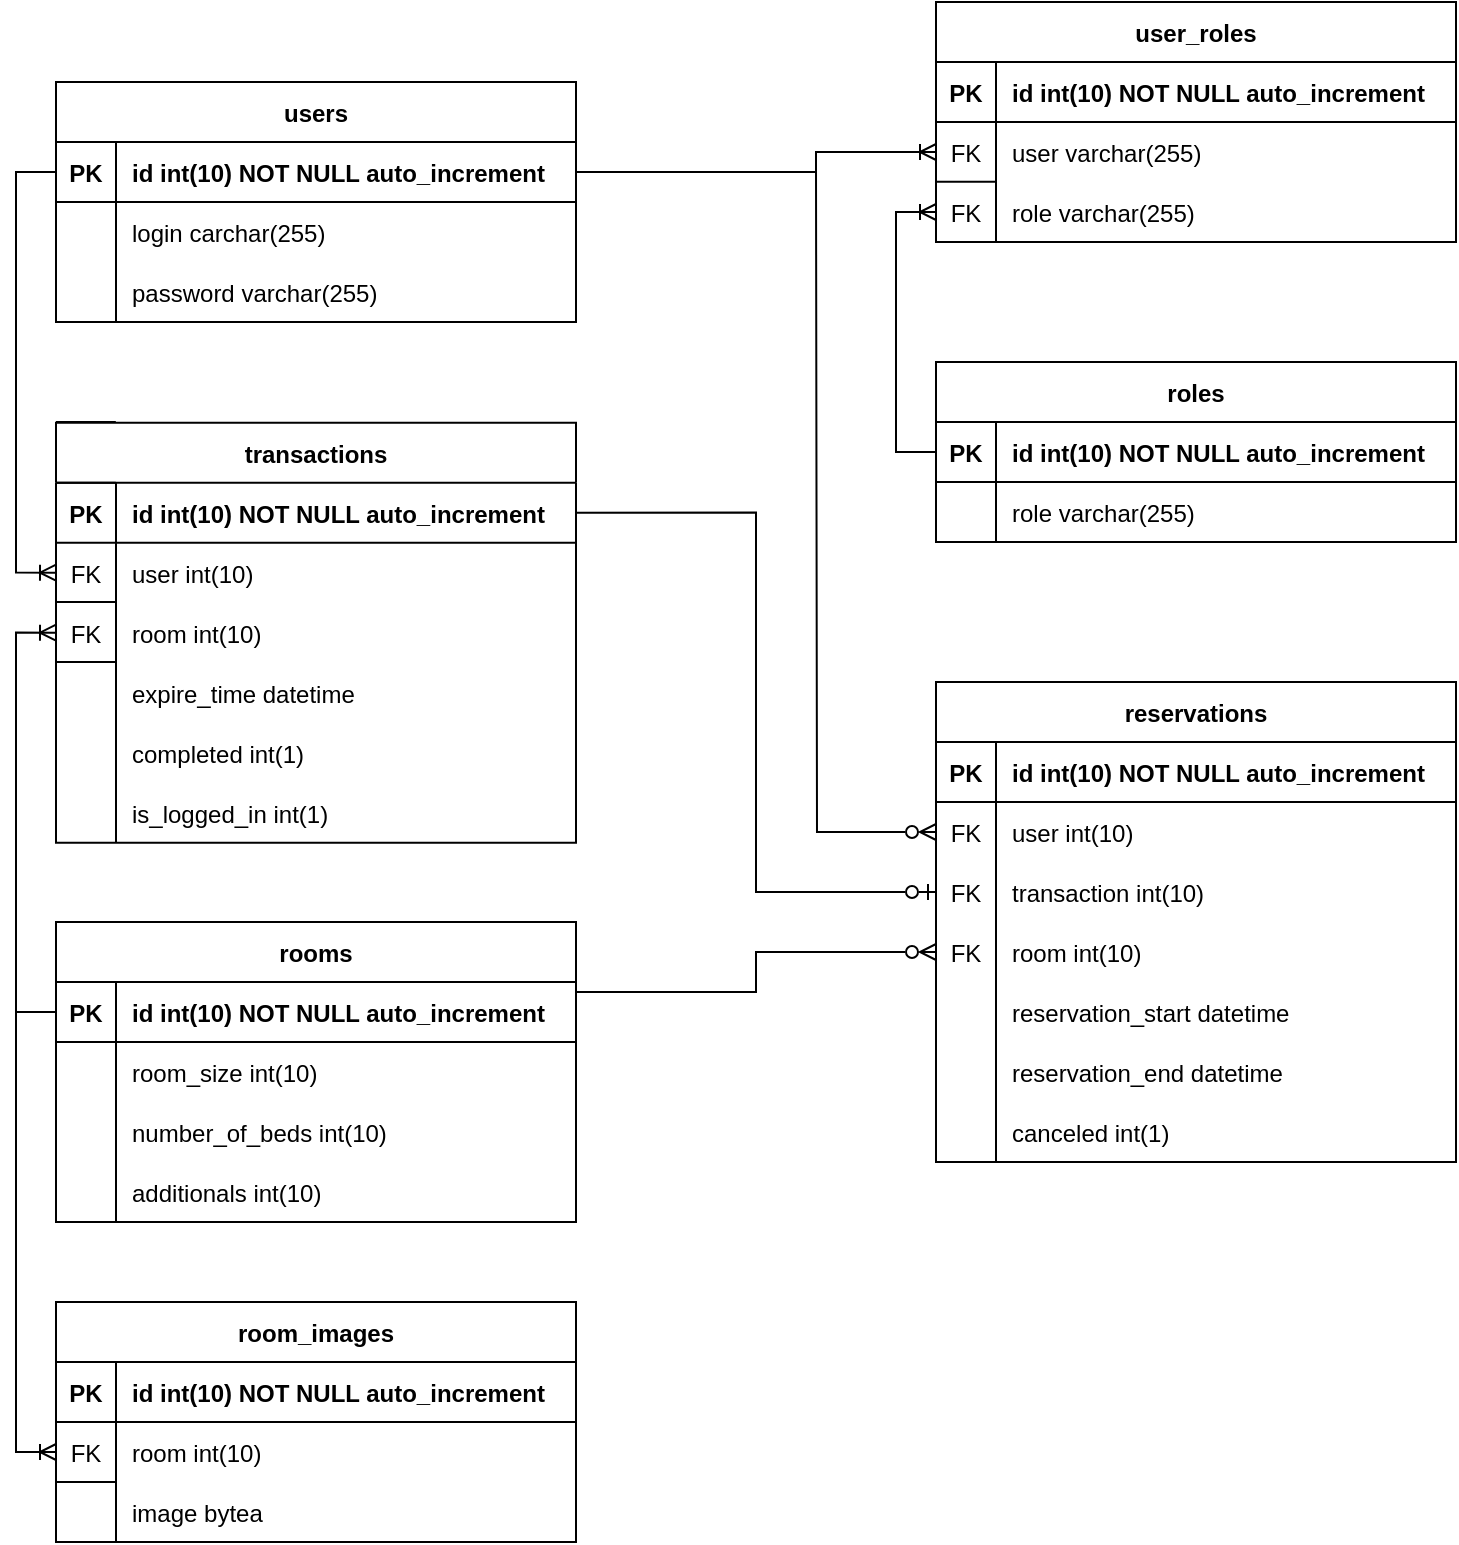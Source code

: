 <mxfile version="20.8.2" type="device"><diagram id="AGiKqe2fsRM53m2WQY0e" name="Strona-1"><mxGraphModel dx="1741" dy="948" grid="1" gridSize="10" guides="1" tooltips="1" connect="1" arrows="1" fold="1" page="1" pageScale="1" pageWidth="1169" pageHeight="1654" math="0" shadow="0"><root><mxCell id="0"/><mxCell id="1" parent="0"/><mxCell id="vY8klXReq7GMoU9JXQKn-1" value="users" style="shape=table;startSize=30;container=1;collapsible=1;childLayout=tableLayout;fixedRows=1;rowLines=0;fontStyle=1;align=center;resizeLast=1;" vertex="1" parent="1"><mxGeometry x="380" y="100" width="260" height="120" as="geometry"/></mxCell><mxCell id="vY8klXReq7GMoU9JXQKn-2" value="" style="shape=tableRow;horizontal=0;startSize=0;swimlaneHead=0;swimlaneBody=0;fillColor=none;collapsible=0;dropTarget=0;points=[[0,0.5],[1,0.5]];portConstraint=eastwest;top=0;left=0;right=0;bottom=1;" vertex="1" parent="vY8klXReq7GMoU9JXQKn-1"><mxGeometry y="30" width="260" height="30" as="geometry"/></mxCell><mxCell id="vY8klXReq7GMoU9JXQKn-3" value="PK" style="shape=partialRectangle;connectable=0;fillColor=none;top=0;left=0;bottom=0;right=0;fontStyle=1;overflow=hidden;" vertex="1" parent="vY8klXReq7GMoU9JXQKn-2"><mxGeometry width="30" height="30" as="geometry"><mxRectangle width="30" height="30" as="alternateBounds"/></mxGeometry></mxCell><mxCell id="vY8klXReq7GMoU9JXQKn-4" value="id int(10) NOT NULL auto_increment" style="shape=partialRectangle;connectable=0;fillColor=none;top=0;left=0;bottom=0;right=0;align=left;spacingLeft=6;fontStyle=1;overflow=hidden;" vertex="1" parent="vY8klXReq7GMoU9JXQKn-2"><mxGeometry x="30" width="230" height="30" as="geometry"><mxRectangle width="230" height="30" as="alternateBounds"/></mxGeometry></mxCell><mxCell id="vY8klXReq7GMoU9JXQKn-5" value="" style="shape=tableRow;horizontal=0;startSize=0;swimlaneHead=0;swimlaneBody=0;fillColor=none;collapsible=0;dropTarget=0;points=[[0,0.5],[1,0.5]];portConstraint=eastwest;top=0;left=0;right=0;bottom=0;" vertex="1" parent="vY8klXReq7GMoU9JXQKn-1"><mxGeometry y="60" width="260" height="30" as="geometry"/></mxCell><mxCell id="vY8klXReq7GMoU9JXQKn-6" value="" style="shape=partialRectangle;connectable=0;fillColor=none;top=0;left=0;bottom=0;right=0;editable=1;overflow=hidden;" vertex="1" parent="vY8klXReq7GMoU9JXQKn-5"><mxGeometry width="30" height="30" as="geometry"><mxRectangle width="30" height="30" as="alternateBounds"/></mxGeometry></mxCell><mxCell id="vY8klXReq7GMoU9JXQKn-7" value="login carchar(255)" style="shape=partialRectangle;connectable=0;fillColor=none;top=0;left=0;bottom=0;right=0;align=left;spacingLeft=6;overflow=hidden;" vertex="1" parent="vY8klXReq7GMoU9JXQKn-5"><mxGeometry x="30" width="230" height="30" as="geometry"><mxRectangle width="230" height="30" as="alternateBounds"/></mxGeometry></mxCell><mxCell id="vY8klXReq7GMoU9JXQKn-8" value="" style="shape=tableRow;horizontal=0;startSize=0;swimlaneHead=0;swimlaneBody=0;fillColor=none;collapsible=0;dropTarget=0;points=[[0,0.5],[1,0.5]];portConstraint=eastwest;top=0;left=0;right=0;bottom=0;" vertex="1" parent="vY8klXReq7GMoU9JXQKn-1"><mxGeometry y="90" width="260" height="30" as="geometry"/></mxCell><mxCell id="vY8klXReq7GMoU9JXQKn-9" value="" style="shape=partialRectangle;connectable=0;fillColor=none;top=0;left=0;bottom=0;right=0;editable=1;overflow=hidden;" vertex="1" parent="vY8klXReq7GMoU9JXQKn-8"><mxGeometry width="30" height="30" as="geometry"><mxRectangle width="30" height="30" as="alternateBounds"/></mxGeometry></mxCell><mxCell id="vY8klXReq7GMoU9JXQKn-10" value="password varchar(255)" style="shape=partialRectangle;connectable=0;fillColor=none;top=0;left=0;bottom=0;right=0;align=left;spacingLeft=6;overflow=hidden;" vertex="1" parent="vY8klXReq7GMoU9JXQKn-8"><mxGeometry x="30" width="230" height="30" as="geometry"><mxRectangle width="230" height="30" as="alternateBounds"/></mxGeometry></mxCell><mxCell id="vY8klXReq7GMoU9JXQKn-14" value="user_roles" style="shape=table;startSize=30;container=1;collapsible=1;childLayout=tableLayout;fixedRows=1;rowLines=0;fontStyle=1;align=center;resizeLast=1;" vertex="1" parent="1"><mxGeometry x="820" y="60" width="260" height="120" as="geometry"/></mxCell><mxCell id="vY8klXReq7GMoU9JXQKn-15" value="" style="shape=tableRow;horizontal=0;startSize=0;swimlaneHead=0;swimlaneBody=0;fillColor=none;collapsible=0;dropTarget=0;points=[[0,0.5],[1,0.5]];portConstraint=eastwest;top=0;left=0;right=0;bottom=1;" vertex="1" parent="vY8klXReq7GMoU9JXQKn-14"><mxGeometry y="30" width="260" height="30" as="geometry"/></mxCell><mxCell id="vY8klXReq7GMoU9JXQKn-16" value="PK" style="shape=partialRectangle;connectable=0;fillColor=none;top=0;left=0;bottom=0;right=0;fontStyle=1;overflow=hidden;" vertex="1" parent="vY8klXReq7GMoU9JXQKn-15"><mxGeometry width="30" height="30" as="geometry"><mxRectangle width="30" height="30" as="alternateBounds"/></mxGeometry></mxCell><mxCell id="vY8klXReq7GMoU9JXQKn-17" value="id int(10) NOT NULL auto_increment" style="shape=partialRectangle;connectable=0;fillColor=none;top=0;left=0;bottom=0;right=0;align=left;spacingLeft=6;fontStyle=1;overflow=hidden;" vertex="1" parent="vY8klXReq7GMoU9JXQKn-15"><mxGeometry x="30" width="230" height="30" as="geometry"><mxRectangle width="230" height="30" as="alternateBounds"/></mxGeometry></mxCell><mxCell id="vY8klXReq7GMoU9JXQKn-21" value="" style="shape=tableRow;horizontal=0;startSize=0;swimlaneHead=0;swimlaneBody=0;fillColor=none;collapsible=0;dropTarget=0;points=[[0,0.5],[1,0.5]];portConstraint=eastwest;top=0;left=0;right=0;bottom=0;strokeColor=none;" vertex="1" parent="vY8klXReq7GMoU9JXQKn-14"><mxGeometry y="60" width="260" height="30" as="geometry"/></mxCell><mxCell id="vY8klXReq7GMoU9JXQKn-22" value="FK" style="shape=partialRectangle;connectable=0;fillColor=none;top=0;left=0;bottom=0;right=0;editable=1;overflow=hidden;" vertex="1" parent="vY8klXReq7GMoU9JXQKn-21"><mxGeometry width="30" height="30" as="geometry"><mxRectangle width="30" height="30" as="alternateBounds"/></mxGeometry></mxCell><mxCell id="vY8klXReq7GMoU9JXQKn-23" value="user varchar(255)" style="shape=partialRectangle;connectable=0;fillColor=none;top=0;left=0;bottom=0;right=0;align=left;spacingLeft=6;overflow=hidden;" vertex="1" parent="vY8klXReq7GMoU9JXQKn-21"><mxGeometry x="30" width="230" height="30" as="geometry"><mxRectangle width="230" height="30" as="alternateBounds"/></mxGeometry></mxCell><mxCell id="vY8klXReq7GMoU9JXQKn-28" value="" style="shape=tableRow;horizontal=0;startSize=0;swimlaneHead=0;swimlaneBody=0;fillColor=none;collapsible=0;dropTarget=0;points=[[0,0.5],[1,0.5]];portConstraint=eastwest;top=0;left=0;right=0;bottom=0;strokeColor=none;" vertex="1" parent="vY8klXReq7GMoU9JXQKn-14"><mxGeometry y="90" width="260" height="30" as="geometry"/></mxCell><mxCell id="vY8klXReq7GMoU9JXQKn-29" value="FK" style="shape=partialRectangle;connectable=0;fillColor=none;top=0;left=0;bottom=0;right=0;editable=1;overflow=hidden;" vertex="1" parent="vY8klXReq7GMoU9JXQKn-28"><mxGeometry width="30" height="30" as="geometry"><mxRectangle width="30" height="30" as="alternateBounds"/></mxGeometry></mxCell><mxCell id="vY8klXReq7GMoU9JXQKn-30" value="role varchar(255)" style="shape=partialRectangle;connectable=0;fillColor=none;top=0;left=0;bottom=0;right=0;align=left;spacingLeft=6;overflow=hidden;" vertex="1" parent="vY8klXReq7GMoU9JXQKn-28"><mxGeometry x="30" width="230" height="30" as="geometry"><mxRectangle width="230" height="30" as="alternateBounds"/></mxGeometry></mxCell><mxCell id="vY8klXReq7GMoU9JXQKn-32" value="" style="endArrow=none;html=1;rounded=0;entryX=0;entryY=-0.005;entryDx=0;entryDy=0;entryPerimeter=0;exitX=0.115;exitY=0.997;exitDx=0;exitDy=0;exitPerimeter=0;" edge="1" parent="vY8klXReq7GMoU9JXQKn-14" source="vY8klXReq7GMoU9JXQKn-21" target="vY8klXReq7GMoU9JXQKn-28"><mxGeometry width="50" height="50" relative="1" as="geometry"><mxPoint x="10" y="130" as="sourcePoint"/><mxPoint x="60" y="80" as="targetPoint"/></mxGeometry></mxCell><mxCell id="vY8klXReq7GMoU9JXQKn-31" style="edgeStyle=orthogonalEdgeStyle;rounded=0;orthogonalLoop=1;jettySize=auto;html=1;exitX=0;exitY=0.5;exitDx=0;exitDy=0;entryX=1;entryY=0.5;entryDx=0;entryDy=0;startArrow=ERoneToMany;startFill=0;endArrow=none;endFill=0;" edge="1" parent="1" source="vY8klXReq7GMoU9JXQKn-21" target="vY8klXReq7GMoU9JXQKn-2"><mxGeometry relative="1" as="geometry"><Array as="points"><mxPoint x="760" y="135"/><mxPoint x="760" y="145"/></Array></mxGeometry></mxCell><mxCell id="vY8klXReq7GMoU9JXQKn-33" value="roles" style="shape=table;startSize=30;container=1;collapsible=1;childLayout=tableLayout;fixedRows=1;rowLines=0;fontStyle=1;align=center;resizeLast=1;" vertex="1" parent="1"><mxGeometry x="820" y="240" width="260" height="90" as="geometry"/></mxCell><mxCell id="vY8klXReq7GMoU9JXQKn-34" value="" style="shape=tableRow;horizontal=0;startSize=0;swimlaneHead=0;swimlaneBody=0;fillColor=none;collapsible=0;dropTarget=0;points=[[0,0.5],[1,0.5]];portConstraint=eastwest;top=0;left=0;right=0;bottom=1;" vertex="1" parent="vY8klXReq7GMoU9JXQKn-33"><mxGeometry y="30" width="260" height="30" as="geometry"/></mxCell><mxCell id="vY8klXReq7GMoU9JXQKn-35" value="PK" style="shape=partialRectangle;connectable=0;fillColor=none;top=0;left=0;bottom=0;right=0;fontStyle=1;overflow=hidden;" vertex="1" parent="vY8klXReq7GMoU9JXQKn-34"><mxGeometry width="30" height="30" as="geometry"><mxRectangle width="30" height="30" as="alternateBounds"/></mxGeometry></mxCell><mxCell id="vY8klXReq7GMoU9JXQKn-36" value="id int(10) NOT NULL auto_increment" style="shape=partialRectangle;connectable=0;fillColor=none;top=0;left=0;bottom=0;right=0;align=left;spacingLeft=6;fontStyle=1;overflow=hidden;" vertex="1" parent="vY8klXReq7GMoU9JXQKn-34"><mxGeometry x="30" width="230" height="30" as="geometry"><mxRectangle width="230" height="30" as="alternateBounds"/></mxGeometry></mxCell><mxCell id="vY8klXReq7GMoU9JXQKn-40" value="" style="shape=tableRow;horizontal=0;startSize=0;swimlaneHead=0;swimlaneBody=0;fillColor=none;collapsible=0;dropTarget=0;points=[[0,0.5],[1,0.5]];portConstraint=eastwest;top=0;left=0;right=0;bottom=0;strokeColor=none;" vertex="1" parent="vY8klXReq7GMoU9JXQKn-33"><mxGeometry y="60" width="260" height="30" as="geometry"/></mxCell><mxCell id="vY8klXReq7GMoU9JXQKn-41" value="" style="shape=partialRectangle;connectable=0;fillColor=none;top=0;left=0;bottom=0;right=0;editable=1;overflow=hidden;" vertex="1" parent="vY8klXReq7GMoU9JXQKn-40"><mxGeometry width="30" height="30" as="geometry"><mxRectangle width="30" height="30" as="alternateBounds"/></mxGeometry></mxCell><mxCell id="vY8klXReq7GMoU9JXQKn-42" value="role varchar(255)" style="shape=partialRectangle;connectable=0;fillColor=none;top=0;left=0;bottom=0;right=0;align=left;spacingLeft=6;overflow=hidden;" vertex="1" parent="vY8klXReq7GMoU9JXQKn-40"><mxGeometry x="30" width="230" height="30" as="geometry"><mxRectangle width="230" height="30" as="alternateBounds"/></mxGeometry></mxCell><mxCell id="vY8klXReq7GMoU9JXQKn-52" style="edgeStyle=orthogonalEdgeStyle;rounded=0;orthogonalLoop=1;jettySize=auto;html=1;exitX=0;exitY=0.5;exitDx=0;exitDy=0;entryX=0;entryY=0.5;entryDx=0;entryDy=0;startArrow=ERoneToMany;startFill=0;endArrow=none;endFill=0;" edge="1" parent="1" source="vY8klXReq7GMoU9JXQKn-28" target="vY8klXReq7GMoU9JXQKn-34"><mxGeometry relative="1" as="geometry"/></mxCell><mxCell id="vY8klXReq7GMoU9JXQKn-57" value="transactions" style="shape=table;startSize=30;container=1;collapsible=1;childLayout=tableLayout;fixedRows=1;rowLines=0;fontStyle=1;align=center;resizeLast=1;" vertex="1" parent="1"><mxGeometry x="380" y="270.34" width="260" height="210" as="geometry"/></mxCell><mxCell id="vY8klXReq7GMoU9JXQKn-58" value="" style="shape=tableRow;horizontal=0;startSize=0;swimlaneHead=0;swimlaneBody=0;fillColor=none;collapsible=0;dropTarget=0;points=[[0,0.5],[1,0.5]];portConstraint=eastwest;top=0;left=0;right=0;bottom=1;" vertex="1" parent="vY8klXReq7GMoU9JXQKn-57"><mxGeometry y="30" width="260" height="30" as="geometry"/></mxCell><mxCell id="vY8klXReq7GMoU9JXQKn-59" value="PK" style="shape=partialRectangle;connectable=0;fillColor=none;top=0;left=0;bottom=0;right=0;fontStyle=1;overflow=hidden;" vertex="1" parent="vY8klXReq7GMoU9JXQKn-58"><mxGeometry width="30" height="30" as="geometry"><mxRectangle width="30" height="30" as="alternateBounds"/></mxGeometry></mxCell><mxCell id="vY8klXReq7GMoU9JXQKn-60" value="id int(10) NOT NULL auto_increment" style="shape=partialRectangle;connectable=0;fillColor=none;top=0;left=0;bottom=0;right=0;align=left;spacingLeft=6;fontStyle=1;overflow=hidden;" vertex="1" parent="vY8klXReq7GMoU9JXQKn-58"><mxGeometry x="30" width="230" height="30" as="geometry"><mxRectangle width="230" height="30" as="alternateBounds"/></mxGeometry></mxCell><mxCell id="vY8klXReq7GMoU9JXQKn-61" value="" style="shape=tableRow;horizontal=0;startSize=0;swimlaneHead=0;swimlaneBody=0;fillColor=none;collapsible=0;dropTarget=0;points=[[0,0.5],[1,0.5]];portConstraint=eastwest;top=0;left=0;right=0;bottom=0;" vertex="1" parent="vY8klXReq7GMoU9JXQKn-57"><mxGeometry y="60" width="260" height="30" as="geometry"/></mxCell><mxCell id="vY8klXReq7GMoU9JXQKn-62" value="FK" style="shape=partialRectangle;connectable=0;fillColor=none;top=0;left=0;bottom=0;right=0;editable=1;overflow=hidden;" vertex="1" parent="vY8klXReq7GMoU9JXQKn-61"><mxGeometry width="30" height="30" as="geometry"><mxRectangle width="30" height="30" as="alternateBounds"/></mxGeometry></mxCell><mxCell id="vY8klXReq7GMoU9JXQKn-63" value="user int(10)" style="shape=partialRectangle;connectable=0;fillColor=none;top=0;left=0;bottom=0;right=0;align=left;spacingLeft=6;overflow=hidden;" vertex="1" parent="vY8klXReq7GMoU9JXQKn-61"><mxGeometry x="30" width="230" height="30" as="geometry"><mxRectangle width="230" height="30" as="alternateBounds"/></mxGeometry></mxCell><mxCell id="vY8klXReq7GMoU9JXQKn-64" value="" style="shape=tableRow;horizontal=0;startSize=0;swimlaneHead=0;swimlaneBody=0;fillColor=none;collapsible=0;dropTarget=0;points=[[0,0.5],[1,0.5]];portConstraint=eastwest;top=0;left=0;right=0;bottom=0;" vertex="1" parent="vY8klXReq7GMoU9JXQKn-57"><mxGeometry y="90" width="260" height="30" as="geometry"/></mxCell><mxCell id="vY8klXReq7GMoU9JXQKn-65" value="FK" style="shape=partialRectangle;connectable=0;fillColor=none;top=0;left=0;bottom=0;right=0;editable=1;overflow=hidden;" vertex="1" parent="vY8klXReq7GMoU9JXQKn-64"><mxGeometry width="30" height="30" as="geometry"><mxRectangle width="30" height="30" as="alternateBounds"/></mxGeometry></mxCell><mxCell id="vY8klXReq7GMoU9JXQKn-66" value="room int(10)" style="shape=partialRectangle;connectable=0;fillColor=none;top=0;left=0;bottom=0;right=0;align=left;spacingLeft=6;overflow=hidden;" vertex="1" parent="vY8klXReq7GMoU9JXQKn-64"><mxGeometry x="30" width="230" height="30" as="geometry"><mxRectangle width="230" height="30" as="alternateBounds"/></mxGeometry></mxCell><mxCell id="vY8klXReq7GMoU9JXQKn-86" value="" style="shape=tableRow;horizontal=0;startSize=0;swimlaneHead=0;swimlaneBody=0;fillColor=none;collapsible=0;dropTarget=0;points=[[0,0.5],[1,0.5]];portConstraint=eastwest;top=0;left=0;right=0;bottom=0;" vertex="1" parent="vY8klXReq7GMoU9JXQKn-57"><mxGeometry y="120" width="260" height="30" as="geometry"/></mxCell><mxCell id="vY8klXReq7GMoU9JXQKn-87" value="" style="shape=partialRectangle;connectable=0;fillColor=none;top=0;left=0;bottom=0;right=0;editable=1;overflow=hidden;" vertex="1" parent="vY8klXReq7GMoU9JXQKn-86"><mxGeometry width="30" height="30" as="geometry"><mxRectangle width="30" height="30" as="alternateBounds"/></mxGeometry></mxCell><mxCell id="vY8klXReq7GMoU9JXQKn-88" value="expire_time datetime" style="shape=partialRectangle;connectable=0;fillColor=none;top=0;left=0;bottom=0;right=0;align=left;spacingLeft=6;overflow=hidden;" vertex="1" parent="vY8klXReq7GMoU9JXQKn-86"><mxGeometry x="30" width="230" height="30" as="geometry"><mxRectangle width="230" height="30" as="alternateBounds"/></mxGeometry></mxCell><mxCell id="vY8klXReq7GMoU9JXQKn-89" value="" style="shape=tableRow;horizontal=0;startSize=0;swimlaneHead=0;swimlaneBody=0;fillColor=none;collapsible=0;dropTarget=0;points=[[0,0.5],[1,0.5]];portConstraint=eastwest;top=0;left=0;right=0;bottom=0;" vertex="1" parent="vY8klXReq7GMoU9JXQKn-57"><mxGeometry y="150" width="260" height="30" as="geometry"/></mxCell><mxCell id="vY8klXReq7GMoU9JXQKn-90" value="" style="shape=partialRectangle;connectable=0;fillColor=none;top=0;left=0;bottom=0;right=0;editable=1;overflow=hidden;" vertex="1" parent="vY8klXReq7GMoU9JXQKn-89"><mxGeometry width="30" height="30" as="geometry"><mxRectangle width="30" height="30" as="alternateBounds"/></mxGeometry></mxCell><mxCell id="vY8klXReq7GMoU9JXQKn-91" value="completed int(1)" style="shape=partialRectangle;connectable=0;fillColor=none;top=0;left=0;bottom=0;right=0;align=left;spacingLeft=6;overflow=hidden;" vertex="1" parent="vY8klXReq7GMoU9JXQKn-89"><mxGeometry x="30" width="230" height="30" as="geometry"><mxRectangle width="230" height="30" as="alternateBounds"/></mxGeometry></mxCell><mxCell id="vY8klXReq7GMoU9JXQKn-146" value="" style="shape=tableRow;horizontal=0;startSize=0;swimlaneHead=0;swimlaneBody=0;fillColor=none;collapsible=0;dropTarget=0;points=[[0,0.5],[1,0.5]];portConstraint=eastwest;top=0;left=0;right=0;bottom=0;" vertex="1" parent="vY8klXReq7GMoU9JXQKn-57"><mxGeometry y="180" width="260" height="30" as="geometry"/></mxCell><mxCell id="vY8klXReq7GMoU9JXQKn-147" value="" style="shape=partialRectangle;connectable=0;fillColor=none;top=0;left=0;bottom=0;right=0;editable=1;overflow=hidden;" vertex="1" parent="vY8klXReq7GMoU9JXQKn-146"><mxGeometry width="30" height="30" as="geometry"><mxRectangle width="30" height="30" as="alternateBounds"/></mxGeometry></mxCell><mxCell id="vY8klXReq7GMoU9JXQKn-148" value="is_logged_in int(1)" style="shape=partialRectangle;connectable=0;fillColor=none;top=0;left=0;bottom=0;right=0;align=left;spacingLeft=6;overflow=hidden;" vertex="1" parent="vY8klXReq7GMoU9JXQKn-146"><mxGeometry x="30" width="230" height="30" as="geometry"><mxRectangle width="230" height="30" as="alternateBounds"/></mxGeometry></mxCell><mxCell id="vY8klXReq7GMoU9JXQKn-67" value="rooms" style="shape=table;startSize=30;container=1;collapsible=1;childLayout=tableLayout;fixedRows=1;rowLines=0;fontStyle=1;align=center;resizeLast=1;" vertex="1" parent="1"><mxGeometry x="380" y="520" width="260" height="150" as="geometry"/></mxCell><mxCell id="vY8klXReq7GMoU9JXQKn-68" value="" style="shape=tableRow;horizontal=0;startSize=0;swimlaneHead=0;swimlaneBody=0;fillColor=none;collapsible=0;dropTarget=0;points=[[0,0.5],[1,0.5]];portConstraint=eastwest;top=0;left=0;right=0;bottom=1;" vertex="1" parent="vY8klXReq7GMoU9JXQKn-67"><mxGeometry y="30" width="260" height="30" as="geometry"/></mxCell><mxCell id="vY8klXReq7GMoU9JXQKn-69" value="PK" style="shape=partialRectangle;connectable=0;fillColor=none;top=0;left=0;bottom=0;right=0;fontStyle=1;overflow=hidden;" vertex="1" parent="vY8klXReq7GMoU9JXQKn-68"><mxGeometry width="30" height="30" as="geometry"><mxRectangle width="30" height="30" as="alternateBounds"/></mxGeometry></mxCell><mxCell id="vY8klXReq7GMoU9JXQKn-70" value="id int(10) NOT NULL auto_increment" style="shape=partialRectangle;connectable=0;fillColor=none;top=0;left=0;bottom=0;right=0;align=left;spacingLeft=6;fontStyle=1;overflow=hidden;" vertex="1" parent="vY8klXReq7GMoU9JXQKn-68"><mxGeometry x="30" width="230" height="30" as="geometry"><mxRectangle width="230" height="30" as="alternateBounds"/></mxGeometry></mxCell><mxCell id="vY8klXReq7GMoU9JXQKn-71" value="" style="shape=tableRow;horizontal=0;startSize=0;swimlaneHead=0;swimlaneBody=0;fillColor=none;collapsible=0;dropTarget=0;points=[[0,0.5],[1,0.5]];portConstraint=eastwest;top=0;left=0;right=0;bottom=0;" vertex="1" parent="vY8klXReq7GMoU9JXQKn-67"><mxGeometry y="60" width="260" height="30" as="geometry"/></mxCell><mxCell id="vY8klXReq7GMoU9JXQKn-72" value="" style="shape=partialRectangle;connectable=0;fillColor=none;top=0;left=0;bottom=0;right=0;editable=1;overflow=hidden;" vertex="1" parent="vY8klXReq7GMoU9JXQKn-71"><mxGeometry width="30" height="30" as="geometry"><mxRectangle width="30" height="30" as="alternateBounds"/></mxGeometry></mxCell><mxCell id="vY8klXReq7GMoU9JXQKn-73" value="room_size int(10)" style="shape=partialRectangle;connectable=0;fillColor=none;top=0;left=0;bottom=0;right=0;align=left;spacingLeft=6;overflow=hidden;" vertex="1" parent="vY8klXReq7GMoU9JXQKn-71"><mxGeometry x="30" width="230" height="30" as="geometry"><mxRectangle width="230" height="30" as="alternateBounds"/></mxGeometry></mxCell><mxCell id="vY8klXReq7GMoU9JXQKn-74" value="" style="shape=tableRow;horizontal=0;startSize=0;swimlaneHead=0;swimlaneBody=0;fillColor=none;collapsible=0;dropTarget=0;points=[[0,0.5],[1,0.5]];portConstraint=eastwest;top=0;left=0;right=0;bottom=0;" vertex="1" parent="vY8klXReq7GMoU9JXQKn-67"><mxGeometry y="90" width="260" height="30" as="geometry"/></mxCell><mxCell id="vY8klXReq7GMoU9JXQKn-75" value="" style="shape=partialRectangle;connectable=0;fillColor=none;top=0;left=0;bottom=0;right=0;editable=1;overflow=hidden;" vertex="1" parent="vY8klXReq7GMoU9JXQKn-74"><mxGeometry width="30" height="30" as="geometry"><mxRectangle width="30" height="30" as="alternateBounds"/></mxGeometry></mxCell><mxCell id="vY8klXReq7GMoU9JXQKn-76" value="number_of_beds int(10)" style="shape=partialRectangle;connectable=0;fillColor=none;top=0;left=0;bottom=0;right=0;align=left;spacingLeft=6;overflow=hidden;" vertex="1" parent="vY8klXReq7GMoU9JXQKn-74"><mxGeometry x="30" width="230" height="30" as="geometry"><mxRectangle width="230" height="30" as="alternateBounds"/></mxGeometry></mxCell><mxCell id="vY8klXReq7GMoU9JXQKn-80" value="" style="shape=tableRow;horizontal=0;startSize=0;swimlaneHead=0;swimlaneBody=0;fillColor=none;collapsible=0;dropTarget=0;points=[[0,0.5],[1,0.5]];portConstraint=eastwest;top=0;left=0;right=0;bottom=0;" vertex="1" parent="vY8klXReq7GMoU9JXQKn-67"><mxGeometry y="120" width="260" height="30" as="geometry"/></mxCell><mxCell id="vY8klXReq7GMoU9JXQKn-81" value="" style="shape=partialRectangle;connectable=0;fillColor=none;top=0;left=0;bottom=0;right=0;editable=1;overflow=hidden;" vertex="1" parent="vY8klXReq7GMoU9JXQKn-80"><mxGeometry width="30" height="30" as="geometry"><mxRectangle width="30" height="30" as="alternateBounds"/></mxGeometry></mxCell><mxCell id="vY8klXReq7GMoU9JXQKn-82" value="additionals int(10)" style="shape=partialRectangle;connectable=0;fillColor=none;top=0;left=0;bottom=0;right=0;align=left;spacingLeft=6;overflow=hidden;" vertex="1" parent="vY8klXReq7GMoU9JXQKn-80"><mxGeometry x="30" width="230" height="30" as="geometry"><mxRectangle width="230" height="30" as="alternateBounds"/></mxGeometry></mxCell><mxCell id="vY8klXReq7GMoU9JXQKn-93" value="" style="endArrow=none;html=1;rounded=0;entryX=0;entryY=-0.005;entryDx=0;entryDy=0;entryPerimeter=0;exitX=0.115;exitY=0.997;exitDx=0;exitDy=0;exitPerimeter=0;" edge="1" parent="1"><mxGeometry width="50" height="50" relative="1" as="geometry"><mxPoint x="409.9" y="270.06" as="sourcePoint"/><mxPoint x="380.0" y="270" as="targetPoint"/></mxGeometry></mxCell><mxCell id="vY8klXReq7GMoU9JXQKn-94" value="" style="endArrow=none;html=1;rounded=0;entryX=0;entryY=-0.005;entryDx=0;entryDy=0;entryPerimeter=0;exitX=0.115;exitY=0.997;exitDx=0;exitDy=0;exitPerimeter=0;" edge="1" parent="1"><mxGeometry width="50" height="50" relative="1" as="geometry"><mxPoint x="409.9" y="300.4" as="sourcePoint"/><mxPoint x="380.0" y="300.34" as="targetPoint"/></mxGeometry></mxCell><mxCell id="vY8klXReq7GMoU9JXQKn-106" style="edgeStyle=orthogonalEdgeStyle;rounded=0;orthogonalLoop=1;jettySize=auto;html=1;exitX=0;exitY=0.5;exitDx=0;exitDy=0;entryX=0;entryY=0.5;entryDx=0;entryDy=0;startArrow=ERoneToMany;startFill=0;endArrow=none;endFill=0;" edge="1" parent="1" source="vY8klXReq7GMoU9JXQKn-61" target="vY8klXReq7GMoU9JXQKn-2"><mxGeometry relative="1" as="geometry"/></mxCell><mxCell id="vY8klXReq7GMoU9JXQKn-107" style="edgeStyle=orthogonalEdgeStyle;rounded=0;orthogonalLoop=1;jettySize=auto;html=1;exitX=0;exitY=0.5;exitDx=0;exitDy=0;entryX=0;entryY=0.5;entryDx=0;entryDy=0;startArrow=ERoneToMany;startFill=0;endArrow=none;endFill=0;" edge="1" parent="1" source="vY8klXReq7GMoU9JXQKn-64" target="vY8klXReq7GMoU9JXQKn-68"><mxGeometry relative="1" as="geometry"/></mxCell><mxCell id="vY8klXReq7GMoU9JXQKn-108" value="reservations" style="shape=table;startSize=30;container=1;collapsible=1;childLayout=tableLayout;fixedRows=1;rowLines=0;fontStyle=1;align=center;resizeLast=1;" vertex="1" parent="1"><mxGeometry x="820" y="400" width="260" height="240" as="geometry"/></mxCell><mxCell id="vY8klXReq7GMoU9JXQKn-109" value="" style="shape=tableRow;horizontal=0;startSize=0;swimlaneHead=0;swimlaneBody=0;fillColor=none;collapsible=0;dropTarget=0;points=[[0,0.5],[1,0.5]];portConstraint=eastwest;top=0;left=0;right=0;bottom=1;" vertex="1" parent="vY8klXReq7GMoU9JXQKn-108"><mxGeometry y="30" width="260" height="30" as="geometry"/></mxCell><mxCell id="vY8klXReq7GMoU9JXQKn-110" value="PK" style="shape=partialRectangle;connectable=0;fillColor=none;top=0;left=0;bottom=0;right=0;fontStyle=1;overflow=hidden;" vertex="1" parent="vY8klXReq7GMoU9JXQKn-109"><mxGeometry width="30" height="30" as="geometry"><mxRectangle width="30" height="30" as="alternateBounds"/></mxGeometry></mxCell><mxCell id="vY8klXReq7GMoU9JXQKn-111" value="id int(10) NOT NULL auto_increment" style="shape=partialRectangle;connectable=0;fillColor=none;top=0;left=0;bottom=0;right=0;align=left;spacingLeft=6;fontStyle=1;overflow=hidden;" vertex="1" parent="vY8klXReq7GMoU9JXQKn-109"><mxGeometry x="30" width="230" height="30" as="geometry"><mxRectangle width="230" height="30" as="alternateBounds"/></mxGeometry></mxCell><mxCell id="vY8klXReq7GMoU9JXQKn-153" value="" style="shape=tableRow;horizontal=0;startSize=0;swimlaneHead=0;swimlaneBody=0;fillColor=none;collapsible=0;dropTarget=0;points=[[0,0.5],[1,0.5]];portConstraint=eastwest;top=0;left=0;right=0;bottom=0;" vertex="1" parent="vY8klXReq7GMoU9JXQKn-108"><mxGeometry y="60" width="260" height="30" as="geometry"/></mxCell><mxCell id="vY8klXReq7GMoU9JXQKn-154" value="FK" style="shape=partialRectangle;connectable=0;fillColor=none;top=0;left=0;bottom=0;right=0;editable=1;overflow=hidden;" vertex="1" parent="vY8klXReq7GMoU9JXQKn-153"><mxGeometry width="30" height="30" as="geometry"><mxRectangle width="30" height="30" as="alternateBounds"/></mxGeometry></mxCell><mxCell id="vY8klXReq7GMoU9JXQKn-155" value="user int(10)" style="shape=partialRectangle;connectable=0;fillColor=none;top=0;left=0;bottom=0;right=0;align=left;spacingLeft=6;overflow=hidden;" vertex="1" parent="vY8klXReq7GMoU9JXQKn-153"><mxGeometry x="30" width="230" height="30" as="geometry"><mxRectangle width="230" height="30" as="alternateBounds"/></mxGeometry></mxCell><mxCell id="vY8klXReq7GMoU9JXQKn-112" value="" style="shape=tableRow;horizontal=0;startSize=0;swimlaneHead=0;swimlaneBody=0;fillColor=none;collapsible=0;dropTarget=0;points=[[0,0.5],[1,0.5]];portConstraint=eastwest;top=0;left=0;right=0;bottom=0;" vertex="1" parent="vY8klXReq7GMoU9JXQKn-108"><mxGeometry y="90" width="260" height="30" as="geometry"/></mxCell><mxCell id="vY8klXReq7GMoU9JXQKn-113" value="FK" style="shape=partialRectangle;connectable=0;fillColor=none;top=0;left=0;bottom=0;right=0;editable=1;overflow=hidden;" vertex="1" parent="vY8klXReq7GMoU9JXQKn-112"><mxGeometry width="30" height="30" as="geometry"><mxRectangle width="30" height="30" as="alternateBounds"/></mxGeometry></mxCell><mxCell id="vY8klXReq7GMoU9JXQKn-114" value="transaction int(10)" style="shape=partialRectangle;connectable=0;fillColor=none;top=0;left=0;bottom=0;right=0;align=left;spacingLeft=6;overflow=hidden;" vertex="1" parent="vY8klXReq7GMoU9JXQKn-112"><mxGeometry x="30" width="230" height="30" as="geometry"><mxRectangle width="230" height="30" as="alternateBounds"/></mxGeometry></mxCell><mxCell id="vY8klXReq7GMoU9JXQKn-124" value="" style="shape=tableRow;horizontal=0;startSize=0;swimlaneHead=0;swimlaneBody=0;fillColor=none;collapsible=0;dropTarget=0;points=[[0,0.5],[1,0.5]];portConstraint=eastwest;top=0;left=0;right=0;bottom=0;" vertex="1" parent="vY8klXReq7GMoU9JXQKn-108"><mxGeometry y="120" width="260" height="30" as="geometry"/></mxCell><mxCell id="vY8klXReq7GMoU9JXQKn-125" value="FK" style="shape=partialRectangle;connectable=0;fillColor=none;top=0;left=0;bottom=0;right=0;editable=1;overflow=hidden;" vertex="1" parent="vY8klXReq7GMoU9JXQKn-124"><mxGeometry width="30" height="30" as="geometry"><mxRectangle width="30" height="30" as="alternateBounds"/></mxGeometry></mxCell><mxCell id="vY8klXReq7GMoU9JXQKn-126" value="room int(10)" style="shape=partialRectangle;connectable=0;fillColor=none;top=0;left=0;bottom=0;right=0;align=left;spacingLeft=6;overflow=hidden;" vertex="1" parent="vY8klXReq7GMoU9JXQKn-124"><mxGeometry x="30" width="230" height="30" as="geometry"><mxRectangle width="230" height="30" as="alternateBounds"/></mxGeometry></mxCell><mxCell id="vY8klXReq7GMoU9JXQKn-118" value="" style="shape=tableRow;horizontal=0;startSize=0;swimlaneHead=0;swimlaneBody=0;fillColor=none;collapsible=0;dropTarget=0;points=[[0,0.5],[1,0.5]];portConstraint=eastwest;top=0;left=0;right=0;bottom=0;" vertex="1" parent="vY8klXReq7GMoU9JXQKn-108"><mxGeometry y="150" width="260" height="30" as="geometry"/></mxCell><mxCell id="vY8klXReq7GMoU9JXQKn-119" value="" style="shape=partialRectangle;connectable=0;fillColor=none;top=0;left=0;bottom=0;right=0;editable=1;overflow=hidden;" vertex="1" parent="vY8klXReq7GMoU9JXQKn-118"><mxGeometry width="30" height="30" as="geometry"><mxRectangle width="30" height="30" as="alternateBounds"/></mxGeometry></mxCell><mxCell id="vY8klXReq7GMoU9JXQKn-120" value="reservation_start datetime" style="shape=partialRectangle;connectable=0;fillColor=none;top=0;left=0;bottom=0;right=0;align=left;spacingLeft=6;overflow=hidden;" vertex="1" parent="vY8klXReq7GMoU9JXQKn-118"><mxGeometry x="30" width="230" height="30" as="geometry"><mxRectangle width="230" height="30" as="alternateBounds"/></mxGeometry></mxCell><mxCell id="vY8klXReq7GMoU9JXQKn-121" value="" style="shape=tableRow;horizontal=0;startSize=0;swimlaneHead=0;swimlaneBody=0;fillColor=none;collapsible=0;dropTarget=0;points=[[0,0.5],[1,0.5]];portConstraint=eastwest;top=0;left=0;right=0;bottom=0;" vertex="1" parent="vY8klXReq7GMoU9JXQKn-108"><mxGeometry y="180" width="260" height="30" as="geometry"/></mxCell><mxCell id="vY8klXReq7GMoU9JXQKn-122" value="" style="shape=partialRectangle;connectable=0;fillColor=none;top=0;left=0;bottom=0;right=0;editable=1;overflow=hidden;" vertex="1" parent="vY8klXReq7GMoU9JXQKn-121"><mxGeometry width="30" height="30" as="geometry"><mxRectangle width="30" height="30" as="alternateBounds"/></mxGeometry></mxCell><mxCell id="vY8klXReq7GMoU9JXQKn-123" value="reservation_end datetime" style="shape=partialRectangle;connectable=0;fillColor=none;top=0;left=0;bottom=0;right=0;align=left;spacingLeft=6;overflow=hidden;" vertex="1" parent="vY8klXReq7GMoU9JXQKn-121"><mxGeometry x="30" width="230" height="30" as="geometry"><mxRectangle width="230" height="30" as="alternateBounds"/></mxGeometry></mxCell><mxCell id="vY8klXReq7GMoU9JXQKn-176" value="" style="shape=tableRow;horizontal=0;startSize=0;swimlaneHead=0;swimlaneBody=0;fillColor=none;collapsible=0;dropTarget=0;points=[[0,0.5],[1,0.5]];portConstraint=eastwest;top=0;left=0;right=0;bottom=0;" vertex="1" parent="vY8klXReq7GMoU9JXQKn-108"><mxGeometry y="210" width="260" height="30" as="geometry"/></mxCell><mxCell id="vY8klXReq7GMoU9JXQKn-177" value="" style="shape=partialRectangle;connectable=0;fillColor=none;top=0;left=0;bottom=0;right=0;editable=1;overflow=hidden;" vertex="1" parent="vY8klXReq7GMoU9JXQKn-176"><mxGeometry width="30" height="30" as="geometry"><mxRectangle width="30" height="30" as="alternateBounds"/></mxGeometry></mxCell><mxCell id="vY8klXReq7GMoU9JXQKn-178" value="canceled int(1)" style="shape=partialRectangle;connectable=0;fillColor=none;top=0;left=0;bottom=0;right=0;align=left;spacingLeft=6;overflow=hidden;" vertex="1" parent="vY8klXReq7GMoU9JXQKn-176"><mxGeometry x="30" width="230" height="30" as="geometry"><mxRectangle width="230" height="30" as="alternateBounds"/></mxGeometry></mxCell><mxCell id="vY8klXReq7GMoU9JXQKn-127" style="edgeStyle=orthogonalEdgeStyle;rounded=0;orthogonalLoop=1;jettySize=auto;html=1;exitX=0;exitY=0.5;exitDx=0;exitDy=0;entryX=1;entryY=0.5;entryDx=0;entryDy=0;startArrow=ERzeroToOne;startFill=0;endArrow=none;endFill=0;" edge="1" parent="1" source="vY8klXReq7GMoU9JXQKn-112" target="vY8klXReq7GMoU9JXQKn-58"><mxGeometry relative="1" as="geometry"/></mxCell><mxCell id="vY8klXReq7GMoU9JXQKn-145" style="edgeStyle=orthogonalEdgeStyle;rounded=0;orthogonalLoop=1;jettySize=auto;html=1;exitX=0;exitY=0.5;exitDx=0;exitDy=0;startArrow=ERzeroToMany;startFill=0;endArrow=none;endFill=0;entryX=1;entryY=0.5;entryDx=0;entryDy=0;" edge="1" parent="1" source="vY8klXReq7GMoU9JXQKn-124" target="vY8klXReq7GMoU9JXQKn-68"><mxGeometry relative="1" as="geometry"><mxPoint x="730" y="810" as="targetPoint"/><Array as="points"><mxPoint x="730" y="535"/><mxPoint x="730" y="555"/><mxPoint x="640" y="555"/></Array></mxGeometry></mxCell><mxCell id="vY8klXReq7GMoU9JXQKn-175" style="edgeStyle=orthogonalEdgeStyle;rounded=0;orthogonalLoop=1;jettySize=auto;html=1;exitX=0;exitY=0.5;exitDx=0;exitDy=0;startArrow=ERzeroToMany;startFill=0;endArrow=none;endFill=0;" edge="1" parent="1" source="vY8klXReq7GMoU9JXQKn-153"><mxGeometry relative="1" as="geometry"><mxPoint x="760" y="140" as="targetPoint"/></mxGeometry></mxCell><mxCell id="vY8klXReq7GMoU9JXQKn-180" value="room_images" style="shape=table;startSize=30;container=1;collapsible=1;childLayout=tableLayout;fixedRows=1;rowLines=0;fontStyle=1;align=center;resizeLast=1;" vertex="1" parent="1"><mxGeometry x="380" y="710" width="260" height="120" as="geometry"/></mxCell><mxCell id="vY8klXReq7GMoU9JXQKn-181" value="" style="shape=tableRow;horizontal=0;startSize=0;swimlaneHead=0;swimlaneBody=0;fillColor=none;collapsible=0;dropTarget=0;points=[[0,0.5],[1,0.5]];portConstraint=eastwest;top=0;left=0;right=0;bottom=1;" vertex="1" parent="vY8klXReq7GMoU9JXQKn-180"><mxGeometry y="30" width="260" height="30" as="geometry"/></mxCell><mxCell id="vY8klXReq7GMoU9JXQKn-182" value="PK" style="shape=partialRectangle;connectable=0;fillColor=none;top=0;left=0;bottom=0;right=0;fontStyle=1;overflow=hidden;" vertex="1" parent="vY8klXReq7GMoU9JXQKn-181"><mxGeometry width="30" height="30" as="geometry"><mxRectangle width="30" height="30" as="alternateBounds"/></mxGeometry></mxCell><mxCell id="vY8klXReq7GMoU9JXQKn-183" value="id int(10) NOT NULL auto_increment" style="shape=partialRectangle;connectable=0;fillColor=none;top=0;left=0;bottom=0;right=0;align=left;spacingLeft=6;fontStyle=1;overflow=hidden;" vertex="1" parent="vY8klXReq7GMoU9JXQKn-181"><mxGeometry x="30" width="230" height="30" as="geometry"><mxRectangle width="230" height="30" as="alternateBounds"/></mxGeometry></mxCell><mxCell id="vY8klXReq7GMoU9JXQKn-184" value="" style="shape=tableRow;horizontal=0;startSize=0;swimlaneHead=0;swimlaneBody=0;fillColor=none;collapsible=0;dropTarget=0;points=[[0,0.5],[1,0.5]];portConstraint=eastwest;top=0;left=0;right=0;bottom=0;" vertex="1" parent="vY8klXReq7GMoU9JXQKn-180"><mxGeometry y="60" width="260" height="30" as="geometry"/></mxCell><mxCell id="vY8klXReq7GMoU9JXQKn-185" value="FK" style="shape=partialRectangle;connectable=0;fillColor=none;top=0;left=0;bottom=0;right=0;editable=1;overflow=hidden;" vertex="1" parent="vY8klXReq7GMoU9JXQKn-184"><mxGeometry width="30" height="30" as="geometry"><mxRectangle width="30" height="30" as="alternateBounds"/></mxGeometry></mxCell><mxCell id="vY8klXReq7GMoU9JXQKn-186" value="room int(10)" style="shape=partialRectangle;connectable=0;fillColor=none;top=0;left=0;bottom=0;right=0;align=left;spacingLeft=6;overflow=hidden;" vertex="1" parent="vY8klXReq7GMoU9JXQKn-184"><mxGeometry x="30" width="230" height="30" as="geometry"><mxRectangle width="230" height="30" as="alternateBounds"/></mxGeometry></mxCell><mxCell id="vY8klXReq7GMoU9JXQKn-187" value="" style="shape=tableRow;horizontal=0;startSize=0;swimlaneHead=0;swimlaneBody=0;fillColor=none;collapsible=0;dropTarget=0;points=[[0,0.5],[1,0.5]];portConstraint=eastwest;top=0;left=0;right=0;bottom=0;" vertex="1" parent="vY8klXReq7GMoU9JXQKn-180"><mxGeometry y="90" width="260" height="30" as="geometry"/></mxCell><mxCell id="vY8klXReq7GMoU9JXQKn-188" value="" style="shape=partialRectangle;connectable=0;fillColor=none;top=0;left=0;bottom=0;right=0;editable=1;overflow=hidden;" vertex="1" parent="vY8klXReq7GMoU9JXQKn-187"><mxGeometry width="30" height="30" as="geometry"><mxRectangle width="30" height="30" as="alternateBounds"/></mxGeometry></mxCell><mxCell id="vY8klXReq7GMoU9JXQKn-189" value="image bytea" style="shape=partialRectangle;connectable=0;fillColor=none;top=0;left=0;bottom=0;right=0;align=left;spacingLeft=6;overflow=hidden;" vertex="1" parent="vY8klXReq7GMoU9JXQKn-187"><mxGeometry x="30" width="230" height="30" as="geometry"><mxRectangle width="230" height="30" as="alternateBounds"/></mxGeometry></mxCell><mxCell id="vY8klXReq7GMoU9JXQKn-196" value="" style="endArrow=none;html=1;rounded=0;entryX=0;entryY=-0.005;entryDx=0;entryDy=0;entryPerimeter=0;exitX=0.115;exitY=0.997;exitDx=0;exitDy=0;exitPerimeter=0;" edge="1" parent="1"><mxGeometry width="50" height="50" relative="1" as="geometry"><mxPoint x="409.9" y="360.06" as="sourcePoint"/><mxPoint x="380" y="360.0" as="targetPoint"/></mxGeometry></mxCell><mxCell id="vY8klXReq7GMoU9JXQKn-197" value="" style="endArrow=none;html=1;rounded=0;entryX=0;entryY=-0.005;entryDx=0;entryDy=0;entryPerimeter=0;exitX=0.115;exitY=0.997;exitDx=0;exitDy=0;exitPerimeter=0;" edge="1" parent="1"><mxGeometry width="50" height="50" relative="1" as="geometry"><mxPoint x="409.9" y="390.06" as="sourcePoint"/><mxPoint x="380" y="390.0" as="targetPoint"/></mxGeometry></mxCell><mxCell id="vY8klXReq7GMoU9JXQKn-209" style="edgeStyle=orthogonalEdgeStyle;rounded=0;orthogonalLoop=1;jettySize=auto;html=1;exitX=0;exitY=0.5;exitDx=0;exitDy=0;startArrow=ERoneToMany;startFill=0;endArrow=none;endFill=0;" edge="1" parent="1" source="vY8klXReq7GMoU9JXQKn-184"><mxGeometry relative="1" as="geometry"><mxPoint x="360" y="540" as="targetPoint"/></mxGeometry></mxCell><mxCell id="vY8klXReq7GMoU9JXQKn-210" value="" style="endArrow=none;html=1;rounded=0;entryX=0;entryY=-0.005;entryDx=0;entryDy=0;entryPerimeter=0;exitX=0.115;exitY=0.997;exitDx=0;exitDy=0;exitPerimeter=0;" edge="1" parent="1"><mxGeometry width="50" height="50" relative="1" as="geometry"><mxPoint x="409.9" y="800.06" as="sourcePoint"/><mxPoint x="380" y="800" as="targetPoint"/></mxGeometry></mxCell></root></mxGraphModel></diagram></mxfile>